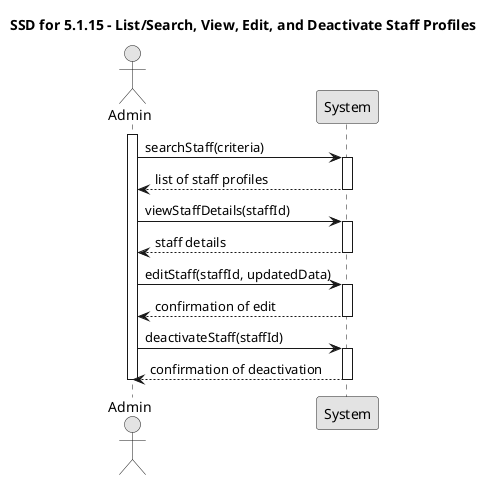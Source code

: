 ﻿@startuml
skinparam monochrome true
skinparam packageStyle rectangle
skinparam shadowing false

title SSD for 5.1.15 - List/Search, View, Edit, and Deactivate Staff Profiles

actor "Admin" as Admin
participant "System" as System

activate Admin
    Admin -> System : searchStaff(criteria)
    activate System
    System --> Admin : list of staff profiles
    deactivate System
    
    Admin -> System : viewStaffDetails(staffId)
    activate System
    System --> Admin : staff details
    deactivate System
    
    Admin -> System : editStaff(staffId, updatedData)
    activate System
    System --> Admin : confirmation of edit
    deactivate System
    
    Admin -> System : deactivateStaff(staffId)
    activate System
    System --> Admin : confirmation of deactivation
    deactivate System
    
deactivate Admin
@enduml
